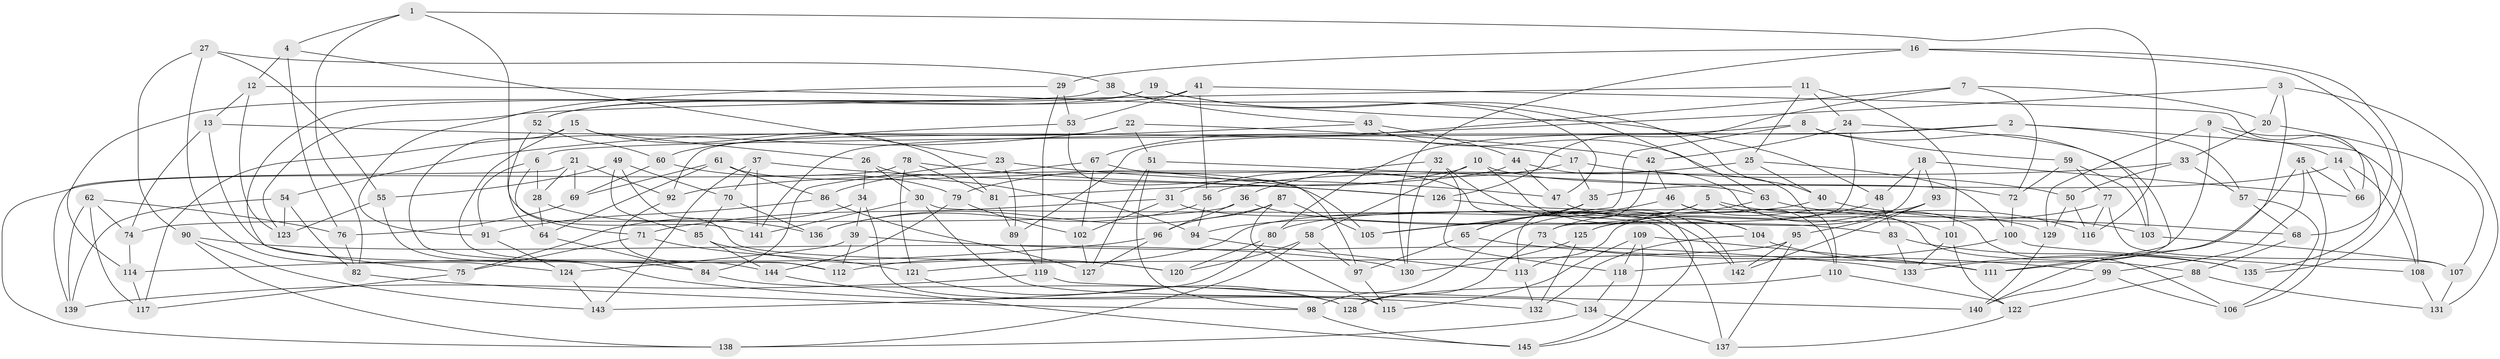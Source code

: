 // Generated by graph-tools (version 1.1) at 2025/37/03/09/25 02:37:52]
// undirected, 145 vertices, 290 edges
graph export_dot {
graph [start="1"]
  node [color=gray90,style=filled];
  1;
  2;
  3;
  4;
  5;
  6;
  7;
  8;
  9;
  10;
  11;
  12;
  13;
  14;
  15;
  16;
  17;
  18;
  19;
  20;
  21;
  22;
  23;
  24;
  25;
  26;
  27;
  28;
  29;
  30;
  31;
  32;
  33;
  34;
  35;
  36;
  37;
  38;
  39;
  40;
  41;
  42;
  43;
  44;
  45;
  46;
  47;
  48;
  49;
  50;
  51;
  52;
  53;
  54;
  55;
  56;
  57;
  58;
  59;
  60;
  61;
  62;
  63;
  64;
  65;
  66;
  67;
  68;
  69;
  70;
  71;
  72;
  73;
  74;
  75;
  76;
  77;
  78;
  79;
  80;
  81;
  82;
  83;
  84;
  85;
  86;
  87;
  88;
  89;
  90;
  91;
  92;
  93;
  94;
  95;
  96;
  97;
  98;
  99;
  100;
  101;
  102;
  103;
  104;
  105;
  106;
  107;
  108;
  109;
  110;
  111;
  112;
  113;
  114;
  115;
  116;
  117;
  118;
  119;
  120;
  121;
  122;
  123;
  124;
  125;
  126;
  127;
  128;
  129;
  130;
  131;
  132;
  133;
  134;
  135;
  136;
  137;
  138;
  139;
  140;
  141;
  142;
  143;
  144;
  145;
  1 -- 82;
  1 -- 4;
  1 -- 116;
  1 -- 141;
  2 -- 108;
  2 -- 6;
  2 -- 80;
  2 -- 57;
  3 -- 131;
  3 -- 141;
  3 -- 20;
  3 -- 140;
  4 -- 76;
  4 -- 12;
  4 -- 23;
  5 -- 101;
  5 -- 98;
  5 -- 105;
  5 -- 116;
  6 -- 91;
  6 -- 71;
  6 -- 28;
  7 -- 67;
  7 -- 126;
  7 -- 20;
  7 -- 72;
  8 -- 89;
  8 -- 59;
  8 -- 105;
  8 -- 111;
  9 -- 133;
  9 -- 14;
  9 -- 135;
  9 -- 129;
  10 -- 58;
  10 -- 72;
  10 -- 104;
  10 -- 79;
  11 -- 24;
  11 -- 123;
  11 -- 101;
  11 -- 25;
  12 -- 13;
  12 -- 123;
  12 -- 48;
  13 -- 74;
  13 -- 144;
  13 -- 17;
  14 -- 35;
  14 -- 66;
  14 -- 108;
  15 -- 84;
  15 -- 26;
  15 -- 81;
  15 -- 112;
  16 -- 29;
  16 -- 130;
  16 -- 68;
  16 -- 135;
  17 -- 35;
  17 -- 31;
  17 -- 50;
  18 -- 125;
  18 -- 93;
  18 -- 66;
  18 -- 48;
  19 -- 40;
  19 -- 75;
  19 -- 63;
  19 -- 52;
  20 -- 107;
  20 -- 33;
  21 -- 69;
  21 -- 28;
  21 -- 139;
  21 -- 92;
  22 -- 92;
  22 -- 51;
  22 -- 42;
  22 -- 117;
  23 -- 47;
  23 -- 84;
  23 -- 89;
  24 -- 73;
  24 -- 103;
  24 -- 42;
  25 -- 40;
  25 -- 100;
  25 -- 56;
  26 -- 34;
  26 -- 94;
  26 -- 30;
  27 -- 55;
  27 -- 38;
  27 -- 124;
  27 -- 90;
  28 -- 136;
  28 -- 64;
  29 -- 53;
  29 -- 119;
  29 -- 91;
  30 -- 141;
  30 -- 137;
  30 -- 134;
  31 -- 142;
  31 -- 102;
  31 -- 71;
  32 -- 130;
  32 -- 36;
  32 -- 118;
  32 -- 142;
  33 -- 50;
  33 -- 57;
  33 -- 92;
  34 -- 39;
  34 -- 75;
  34 -- 115;
  35 -- 65;
  35 -- 94;
  36 -- 74;
  36 -- 96;
  36 -- 83;
  37 -- 143;
  37 -- 126;
  37 -- 141;
  37 -- 70;
  38 -- 47;
  38 -- 114;
  38 -- 43;
  39 -- 133;
  39 -- 112;
  39 -- 124;
  40 -- 112;
  40 -- 68;
  41 -- 66;
  41 -- 56;
  41 -- 52;
  41 -- 53;
  42 -- 113;
  42 -- 46;
  43 -- 54;
  43 -- 110;
  43 -- 44;
  44 -- 106;
  44 -- 81;
  44 -- 47;
  45 -- 99;
  45 -- 106;
  45 -- 66;
  45 -- 111;
  46 -- 65;
  46 -- 88;
  46 -- 110;
  47 -- 104;
  48 -- 83;
  48 -- 125;
  49 -- 70;
  49 -- 85;
  49 -- 55;
  49 -- 120;
  50 -- 129;
  50 -- 116;
  51 -- 63;
  51 -- 98;
  51 -- 127;
  52 -- 64;
  52 -- 60;
  53 -- 60;
  53 -- 97;
  54 -- 82;
  54 -- 139;
  54 -- 123;
  55 -- 132;
  55 -- 123;
  56 -- 136;
  56 -- 94;
  57 -- 106;
  57 -- 68;
  58 -- 120;
  58 -- 138;
  58 -- 97;
  59 -- 77;
  59 -- 103;
  59 -- 72;
  60 -- 79;
  60 -- 69;
  61 -- 105;
  61 -- 69;
  61 -- 86;
  61 -- 64;
  62 -- 74;
  62 -- 139;
  62 -- 76;
  62 -- 117;
  63 -- 73;
  63 -- 103;
  64 -- 84;
  65 -- 97;
  65 -- 99;
  67 -- 145;
  67 -- 86;
  67 -- 102;
  68 -- 88;
  69 -- 76;
  70 -- 85;
  70 -- 136;
  71 -- 75;
  71 -- 121;
  72 -- 100;
  73 -- 128;
  73 -- 111;
  74 -- 114;
  75 -- 117;
  76 -- 82;
  77 -- 116;
  77 -- 80;
  77 -- 107;
  78 -- 121;
  78 -- 81;
  78 -- 126;
  78 -- 138;
  79 -- 144;
  79 -- 102;
  80 -- 143;
  80 -- 120;
  81 -- 89;
  82 -- 98;
  83 -- 135;
  83 -- 133;
  84 -- 128;
  85 -- 120;
  85 -- 144;
  86 -- 91;
  86 -- 127;
  87 -- 105;
  87 -- 96;
  87 -- 136;
  87 -- 115;
  88 -- 122;
  88 -- 131;
  89 -- 119;
  90 -- 130;
  90 -- 143;
  90 -- 138;
  91 -- 124;
  92 -- 112;
  93 -- 142;
  93 -- 113;
  93 -- 95;
  94 -- 113;
  95 -- 121;
  95 -- 137;
  95 -- 142;
  96 -- 127;
  96 -- 114;
  97 -- 115;
  98 -- 145;
  99 -- 106;
  99 -- 140;
  100 -- 118;
  100 -- 108;
  101 -- 133;
  101 -- 122;
  102 -- 127;
  103 -- 107;
  104 -- 132;
  104 -- 135;
  107 -- 131;
  108 -- 131;
  109 -- 118;
  109 -- 111;
  109 -- 115;
  109 -- 145;
  110 -- 128;
  110 -- 122;
  113 -- 132;
  114 -- 117;
  118 -- 134;
  119 -- 140;
  119 -- 139;
  121 -- 128;
  122 -- 137;
  124 -- 143;
  125 -- 132;
  125 -- 130;
  126 -- 129;
  129 -- 140;
  134 -- 137;
  134 -- 138;
  144 -- 145;
}
